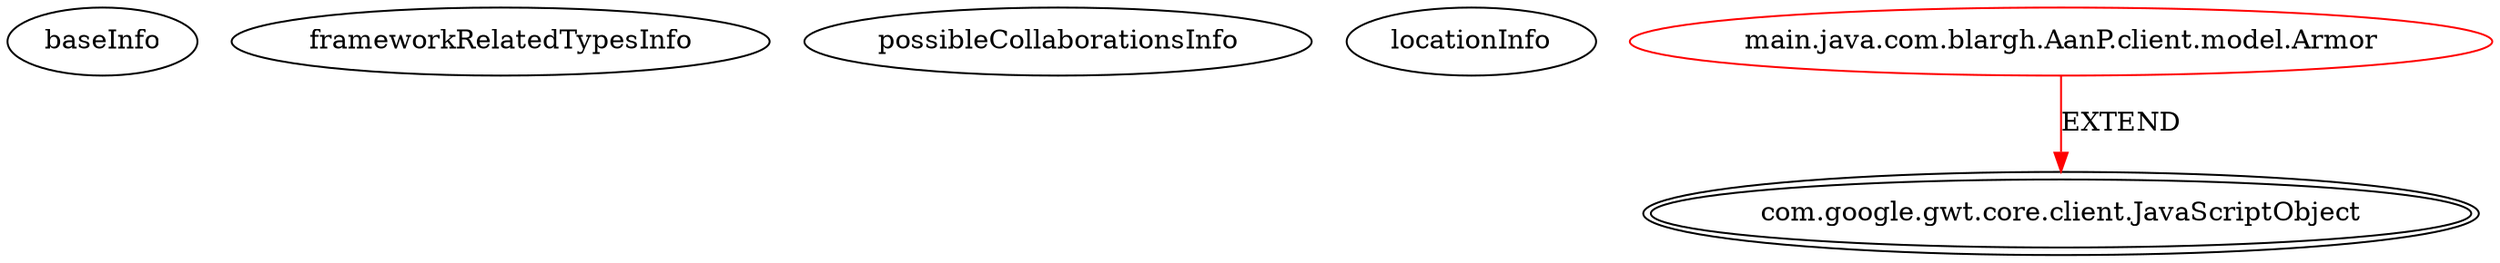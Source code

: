 digraph {
baseInfo[graphId=792,category="extension_graph",isAnonymous=false,possibleRelation=false]
frameworkRelatedTypesInfo[0="com.google.gwt.core.client.JavaScriptObject"]
possibleCollaborationsInfo[]
locationInfo[projectName="bahkified-Test",filePath="/bahkified-Test/Test-master/src/main/java/com/blargh/AanP/client/model/Armor.java",contextSignature="Armor",graphId="792"]
0[label="main.java.com.blargh.AanP.client.model.Armor",vertexType="ROOT_CLIENT_CLASS_DECLARATION",isFrameworkType=false,color=red]
1[label="com.google.gwt.core.client.JavaScriptObject",vertexType="FRAMEWORK_CLASS_TYPE",isFrameworkType=true,peripheries=2]
0->1[label="EXTEND",color=red]
}
